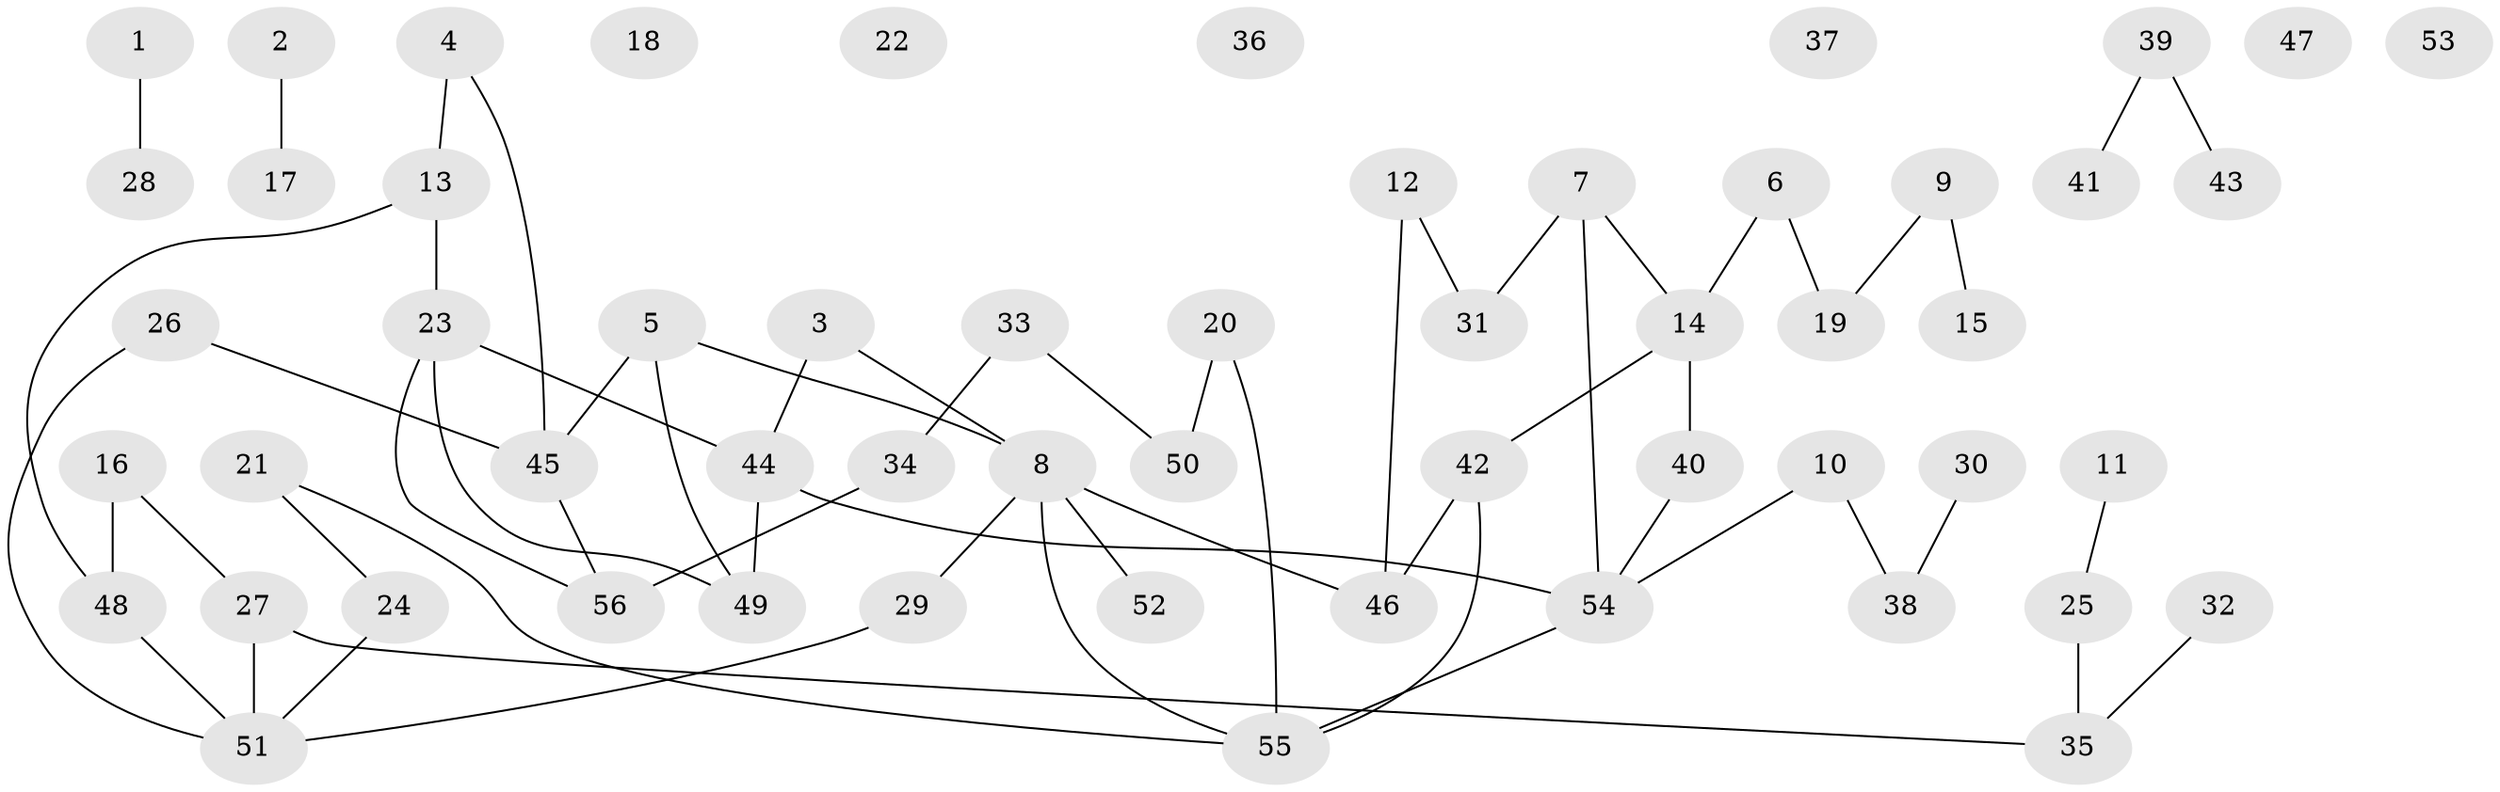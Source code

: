 // coarse degree distribution, {1: 0.3333333333333333, 3: 0.1111111111111111, 2: 0.2222222222222222, 4: 0.3333333333333333}
// Generated by graph-tools (version 1.1) at 2025/35/03/04/25 23:35:57]
// undirected, 56 vertices, 60 edges
graph export_dot {
  node [color=gray90,style=filled];
  1;
  2;
  3;
  4;
  5;
  6;
  7;
  8;
  9;
  10;
  11;
  12;
  13;
  14;
  15;
  16;
  17;
  18;
  19;
  20;
  21;
  22;
  23;
  24;
  25;
  26;
  27;
  28;
  29;
  30;
  31;
  32;
  33;
  34;
  35;
  36;
  37;
  38;
  39;
  40;
  41;
  42;
  43;
  44;
  45;
  46;
  47;
  48;
  49;
  50;
  51;
  52;
  53;
  54;
  55;
  56;
  1 -- 28;
  2 -- 17;
  3 -- 8;
  3 -- 44;
  4 -- 13;
  4 -- 45;
  5 -- 8;
  5 -- 45;
  5 -- 49;
  6 -- 14;
  6 -- 19;
  7 -- 14;
  7 -- 31;
  7 -- 54;
  8 -- 29;
  8 -- 46;
  8 -- 52;
  8 -- 55;
  9 -- 15;
  9 -- 19;
  10 -- 38;
  10 -- 54;
  11 -- 25;
  12 -- 31;
  12 -- 46;
  13 -- 23;
  13 -- 48;
  14 -- 40;
  14 -- 42;
  16 -- 27;
  16 -- 48;
  20 -- 50;
  20 -- 55;
  21 -- 24;
  21 -- 55;
  23 -- 44;
  23 -- 49;
  23 -- 56;
  24 -- 51;
  25 -- 35;
  26 -- 45;
  26 -- 51;
  27 -- 35;
  27 -- 51;
  29 -- 51;
  30 -- 38;
  32 -- 35;
  33 -- 34;
  33 -- 50;
  34 -- 56;
  39 -- 41;
  39 -- 43;
  40 -- 54;
  42 -- 46;
  42 -- 55;
  44 -- 49;
  44 -- 54;
  45 -- 56;
  48 -- 51;
  54 -- 55;
}
